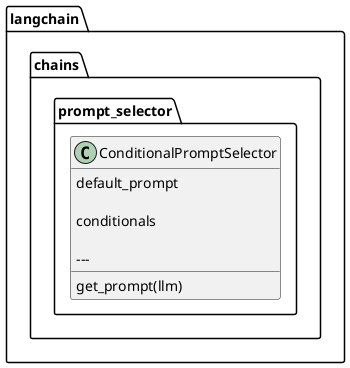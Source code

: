 @startuml

' https://api.python.langchain.com/en/stable/chains/langchain.chains.prompt_selector.ConditionalPromptSelector.html#
package langchain.chains.prompt_selector {

    class ConditionalPromptSelector {

        default_prompt

        conditionals

        ---

        get_prompt(llm)

    }
}

@enduml